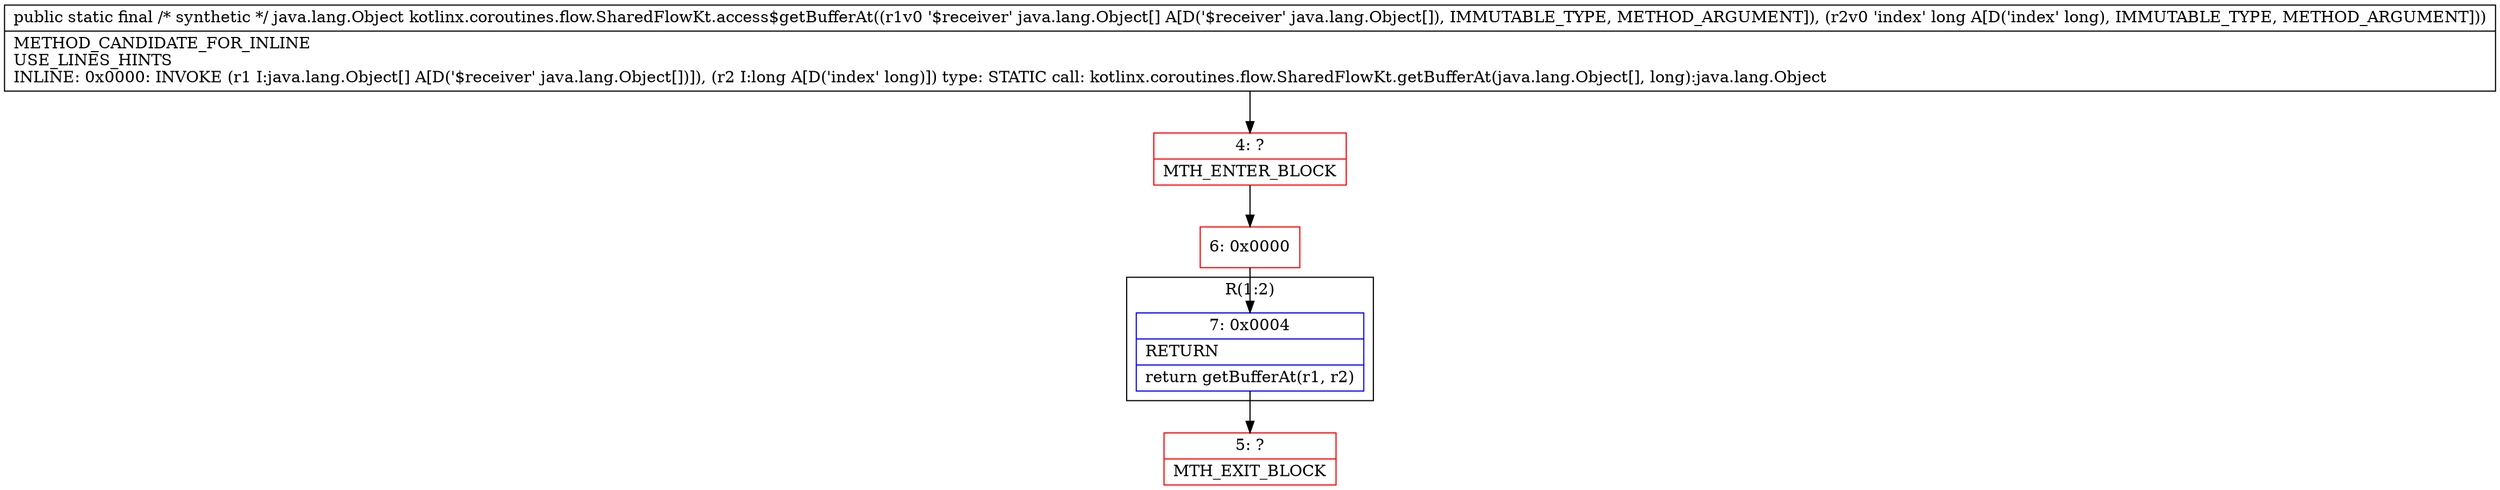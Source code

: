 digraph "CFG forkotlinx.coroutines.flow.SharedFlowKt.access$getBufferAt([Ljava\/lang\/Object;J)Ljava\/lang\/Object;" {
subgraph cluster_Region_1854245737 {
label = "R(1:2)";
node [shape=record,color=blue];
Node_7 [shape=record,label="{7\:\ 0x0004|RETURN\l|return getBufferAt(r1, r2)\l}"];
}
Node_4 [shape=record,color=red,label="{4\:\ ?|MTH_ENTER_BLOCK\l}"];
Node_6 [shape=record,color=red,label="{6\:\ 0x0000}"];
Node_5 [shape=record,color=red,label="{5\:\ ?|MTH_EXIT_BLOCK\l}"];
MethodNode[shape=record,label="{public static final \/* synthetic *\/ java.lang.Object kotlinx.coroutines.flow.SharedFlowKt.access$getBufferAt((r1v0 '$receiver' java.lang.Object[] A[D('$receiver' java.lang.Object[]), IMMUTABLE_TYPE, METHOD_ARGUMENT]), (r2v0 'index' long A[D('index' long), IMMUTABLE_TYPE, METHOD_ARGUMENT]))  | METHOD_CANDIDATE_FOR_INLINE\lUSE_LINES_HINTS\lINLINE: 0x0000: INVOKE  (r1 I:java.lang.Object[] A[D('$receiver' java.lang.Object[])]), (r2 I:long A[D('index' long)]) type: STATIC call: kotlinx.coroutines.flow.SharedFlowKt.getBufferAt(java.lang.Object[], long):java.lang.Object\l}"];
MethodNode -> Node_4;Node_7 -> Node_5;
Node_4 -> Node_6;
Node_6 -> Node_7;
}

